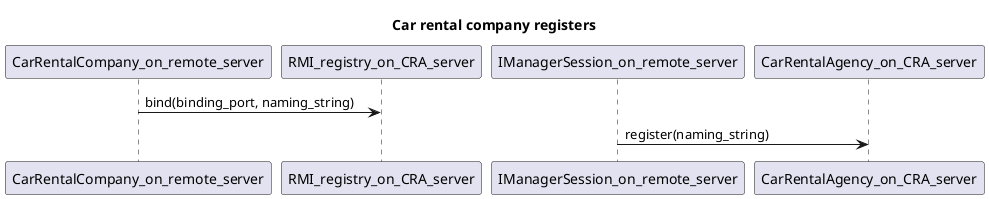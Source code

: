 @startuml
title Car rental company registers

CarRentalCompany_on_remote_server->RMI_registry_on_CRA_server: bind(binding_port, naming_string)



IManagerSession_on_remote_server->CarRentalAgency_on_CRA_server: register(naming_string)





@enduml